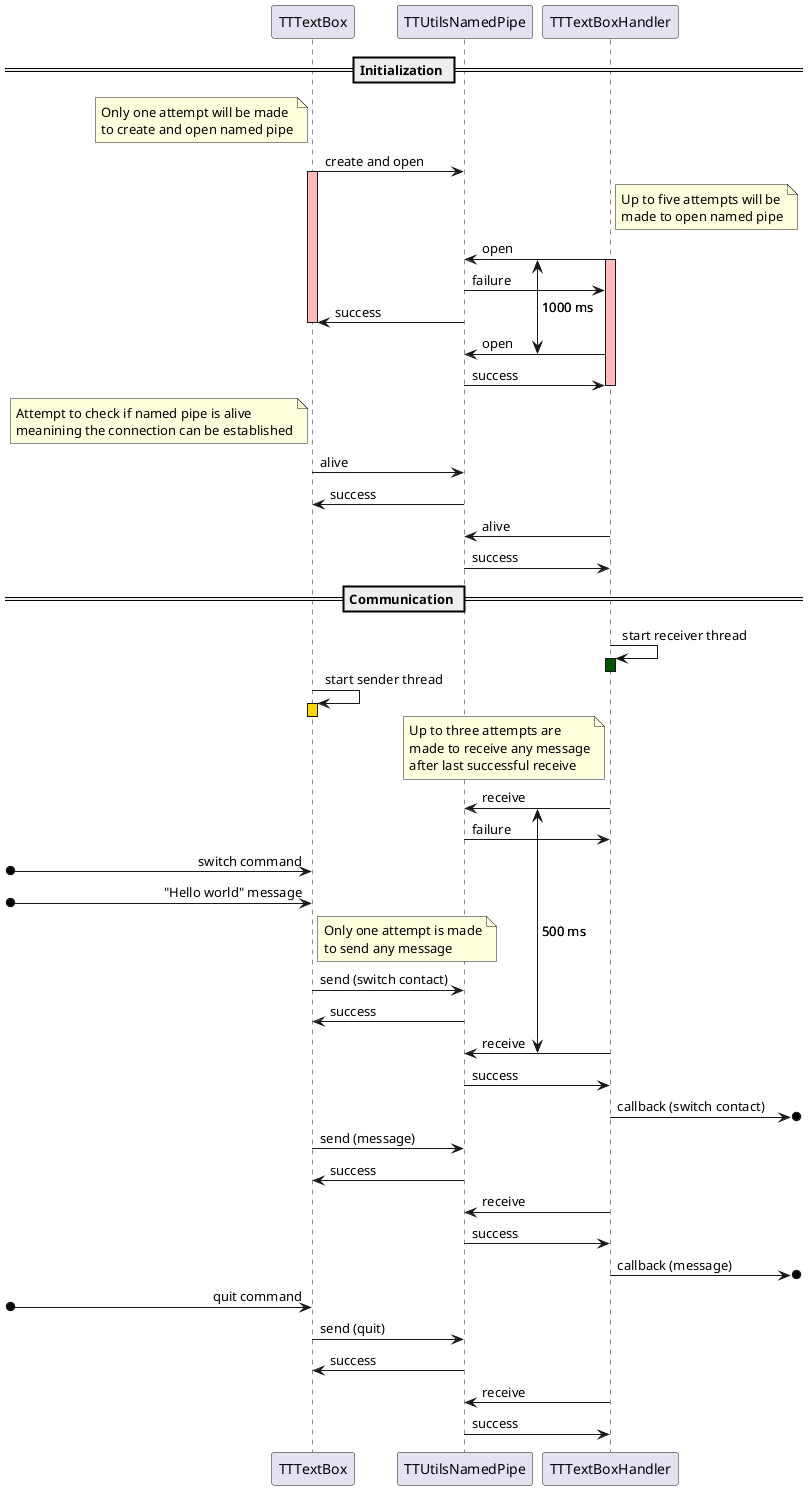 @startuml
!pragma teoz true

participant "TTTextBox" as TTTextBox
participant "TTUtilsNamedPipe" as TTUtilsNamedPipe
participant "TTTextBoxHandler" as TTTextBoxHandler

== Initialization ==
note left of TTTextBox
Only one attempt will be made
to create and open named pipe
end note
TTTextBox -> TTUtilsNamedPipe : create and open
activate TTTextBox #FFBBBB
note right of TTTextBoxHandler
Up to five attempts will be
made to open named pipe
end note
{first_open} TTTextBoxHandler -> TTUtilsNamedPipe : open
activate TTTextBoxHandler #FFBBBB
TTUtilsNamedPipe -> TTTextBoxHandler : failure
TTUtilsNamedPipe -> TTTextBox : success
deactivate TTTextBox
{second_open} TTTextBoxHandler -> TTUtilsNamedPipe : open
{first_open} <-> {second_open} : 1000 ms
TTUtilsNamedPipe -> TTTextBoxHandler : success
deactivate TTTextBoxHandler
note left of TTTextBox
Attempt to check if named pipe is alive
meanining the connection can be established
end note
TTTextBox -> TTUtilsNamedPipe : alive
TTUtilsNamedPipe -> TTTextBox : success
TTTextBoxHandler -> TTUtilsNamedPipe : alive
TTUtilsNamedPipe -> TTTextBoxHandler : success

== Communication ==
TTTextBoxHandler -> TTTextBoxHandler : start receiver thread
activate TTTextBoxHandler #005500
deactivate TTTextBoxHandler
TTTextBox -> TTTextBox : start sender thread
activate TTTextBox #gold
deactivate TTTextBox
note left of TTTextBoxHandler
Up to three attempts are
made to receive any message
after last successful receive
end note
{first_receive} TTTextBoxHandler -> TTUtilsNamedPipe : receive
TTUtilsNamedPipe -> TTTextBoxHandler : failure
[o-> TTTextBox : switch command
[o-> TTTextBox : "Hello world" message
note right of TTTextBox
Only one attempt is made
to send any message
end note
TTTextBox -> TTUtilsNamedPipe : send (switch contact)
TTUtilsNamedPipe -> TTTextBox : success
{second_receive} TTTextBoxHandler -> TTUtilsNamedPipe : receive
{first_receive} <-> {second_receive} : 500 ms
TTUtilsNamedPipe -> TTTextBoxHandler : success
TTTextBoxHandler ->o] : callback (switch contact)
TTTextBox -> TTUtilsNamedPipe : send (message)
TTUtilsNamedPipe -> TTTextBox : success
TTTextBoxHandler -> TTUtilsNamedPipe : receive
TTUtilsNamedPipe -> TTTextBoxHandler : success
TTTextBoxHandler ->o] : callback (message)
[o-> TTTextBox : quit command
TTTextBox -> TTUtilsNamedPipe : send (quit)
TTUtilsNamedPipe -> TTTextBox : success
TTTextBoxHandler -> TTUtilsNamedPipe : receive
TTUtilsNamedPipe -> TTTextBoxHandler : success

@enduml
